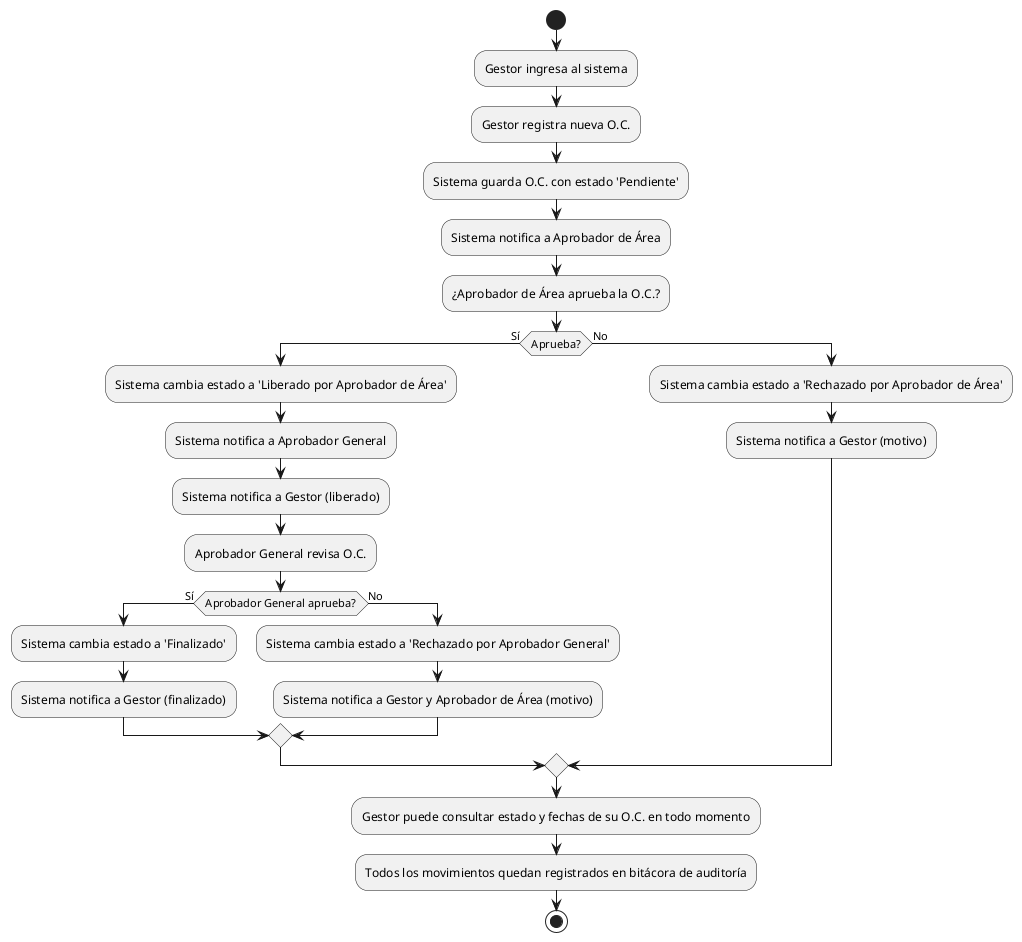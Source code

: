 @startuml
start

:Gestor ingresa al sistema;
:Gestor registra nueva O.C.;
:Sistema guarda O.C. con estado 'Pendiente';
:Sistema notifica a Aprobador de Área;

:¿Aprobador de Área aprueba la O.C.?;

if (Aprueba?) then (Sí)
  :Sistema cambia estado a 'Liberado por Aprobador de Área';
  :Sistema notifica a Aprobador General;
  :Sistema notifica a Gestor (liberado);
  :Aprobador General revisa O.C.;
  if (Aprobador General aprueba?) then (Sí)
    :Sistema cambia estado a 'Finalizado';
    :Sistema notifica a Gestor (finalizado);
  else (No)
    :Sistema cambia estado a 'Rechazado por Aprobador General';
    :Sistema notifica a Gestor y Aprobador de Área (motivo);
  endif
else (No)
  :Sistema cambia estado a 'Rechazado por Aprobador de Área';
  :Sistema notifica a Gestor (motivo);
endif

:Gestor puede consultar estado y fechas de su O.C. en todo momento;
:Todos los movimientos quedan registrados en bitácora de auditoría;

stop
@enduml